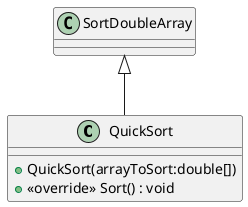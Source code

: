 @startuml
class QuickSort {
    + QuickSort(arrayToSort:double[])
    + <<override>> Sort() : void
}
SortDoubleArray <|-- QuickSort
@enduml
